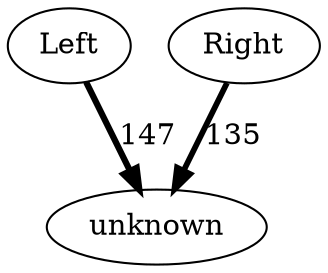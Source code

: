 strict digraph  {
Left;
unknown;
Right;
Left -> unknown  [label=147, penwidth="3.0"];
Right -> unknown  [label=135, penwidth="2.7551020408163267"];
}
